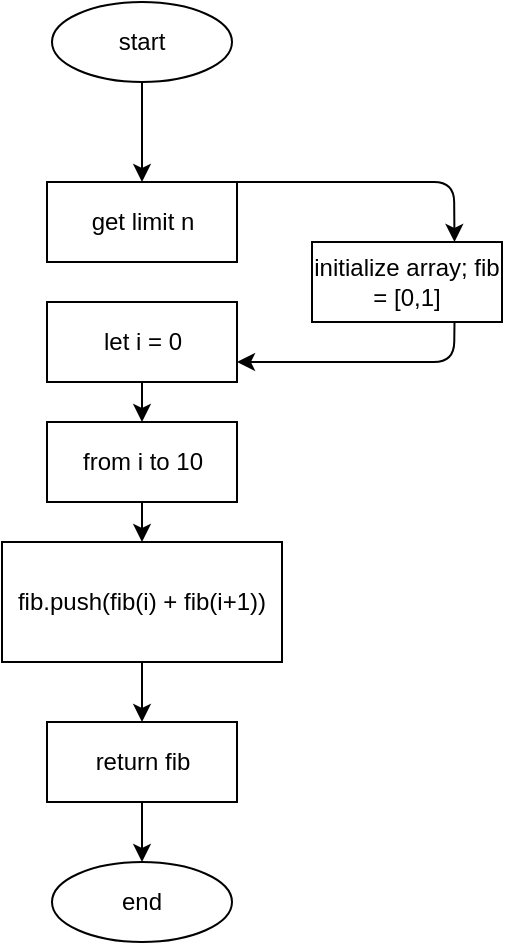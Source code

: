 <mxfile>
    <diagram id="1cOhKOAID6dO778HUBTF" name="Page-1">
        <mxGraphModel dx="582" dy="419" grid="1" gridSize="10" guides="1" tooltips="1" connect="1" arrows="1" fold="1" page="1" pageScale="1" pageWidth="850" pageHeight="1100" math="0" shadow="0">
            <root>
                <mxCell id="0"/>
                <mxCell id="1" parent="0"/>
                <mxCell id="4" value="" style="edgeStyle=none;html=1;" parent="1" source="2" target="3" edge="1">
                    <mxGeometry relative="1" as="geometry"/>
                </mxCell>
                <mxCell id="2" value="start" style="ellipse;whiteSpace=wrap;html=1;" parent="1" vertex="1">
                    <mxGeometry x="350" width="90" height="40" as="geometry"/>
                </mxCell>
                <mxCell id="21" style="edgeStyle=none;html=1;exitX=1;exitY=0;exitDx=0;exitDy=0;entryX=0.75;entryY=0;entryDx=0;entryDy=0;" edge="1" parent="1" source="3" target="19">
                    <mxGeometry relative="1" as="geometry">
                        <mxPoint x="550" y="90" as="targetPoint"/>
                        <Array as="points">
                            <mxPoint x="551" y="90"/>
                        </Array>
                    </mxGeometry>
                </mxCell>
                <mxCell id="3" value="get limit n" style="whiteSpace=wrap;html=1;" parent="1" vertex="1">
                    <mxGeometry x="347.5" y="90" width="95" height="40" as="geometry"/>
                </mxCell>
                <mxCell id="13" value="" style="edgeStyle=none;html=1;" parent="1" source="7" target="12" edge="1">
                    <mxGeometry relative="1" as="geometry"/>
                </mxCell>
                <mxCell id="7" value="from i to 10" style="whiteSpace=wrap;html=1;" parent="1" vertex="1">
                    <mxGeometry x="347.5" y="210" width="95" height="40" as="geometry"/>
                </mxCell>
                <mxCell id="11" value="" style="edgeStyle=none;html=1;" parent="1" source="9" target="7" edge="1">
                    <mxGeometry relative="1" as="geometry"/>
                </mxCell>
                <mxCell id="9" value="let i = 0" style="whiteSpace=wrap;html=1;" parent="1" vertex="1">
                    <mxGeometry x="347.5" y="150" width="95" height="40" as="geometry"/>
                </mxCell>
                <mxCell id="15" value="" style="edgeStyle=none;html=1;" parent="1" source="12" target="14" edge="1">
                    <mxGeometry relative="1" as="geometry"/>
                </mxCell>
                <mxCell id="12" value="fib.push(fib(i) + fib(i+1))" style="rounded=0;whiteSpace=wrap;html=1;" parent="1" vertex="1">
                    <mxGeometry x="325" y="270" width="140" height="60" as="geometry"/>
                </mxCell>
                <mxCell id="18" value="" style="edgeStyle=none;html=1;" parent="1" source="14" target="17" edge="1">
                    <mxGeometry relative="1" as="geometry"/>
                </mxCell>
                <mxCell id="14" value="return fib" style="whiteSpace=wrap;html=1;" parent="1" vertex="1">
                    <mxGeometry x="347.5" y="360" width="95" height="40" as="geometry"/>
                </mxCell>
                <mxCell id="17" value="end" style="ellipse;whiteSpace=wrap;html=1;" parent="1" vertex="1">
                    <mxGeometry x="350" y="430" width="90" height="40" as="geometry"/>
                </mxCell>
                <mxCell id="22" style="edgeStyle=none;html=1;exitX=0.75;exitY=1;exitDx=0;exitDy=0;entryX=1;entryY=0.75;entryDx=0;entryDy=0;" edge="1" parent="1" source="19" target="9">
                    <mxGeometry relative="1" as="geometry">
                        <Array as="points">
                            <mxPoint x="551" y="180"/>
                        </Array>
                    </mxGeometry>
                </mxCell>
                <mxCell id="19" value="initialize array; fib = [0,1]" style="whiteSpace=wrap;html=1;" vertex="1" parent="1">
                    <mxGeometry x="480" y="120" width="95" height="40" as="geometry"/>
                </mxCell>
            </root>
        </mxGraphModel>
    </diagram>
</mxfile>